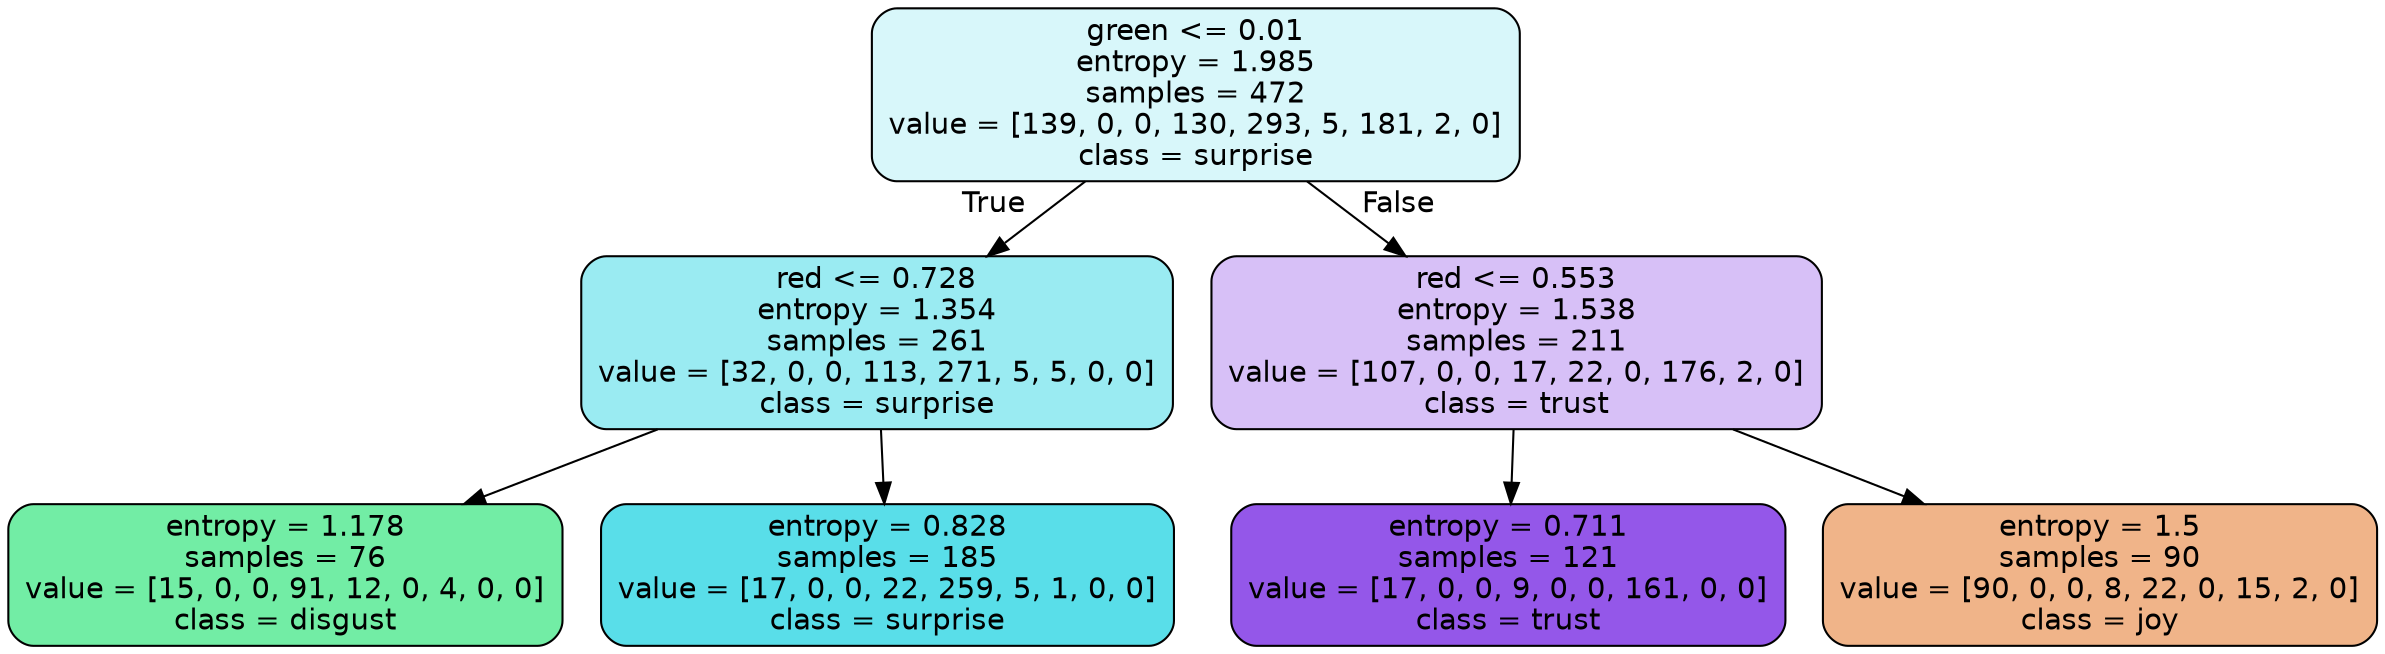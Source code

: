 digraph Tree {
node [shape=box, style="filled, rounded", color="black", fontname=helvetica] ;
edge [fontname=helvetica] ;
0 [label="green <= 0.01\nentropy = 1.985\nsamples = 472\nvalue = [139, 0, 0, 130, 293, 5, 181, 2, 0]\nclass = surprise", fillcolor="#39d7e532"] ;
1 [label="red <= 0.728\nentropy = 1.354\nsamples = 261\nvalue = [32, 0, 0, 113, 271, 5, 5, 0, 0]\nclass = surprise", fillcolor="#39d7e581"] ;
0 -> 1 [labeldistance=2.5, labelangle=45, headlabel="True"] ;
2 [label="entropy = 1.178\nsamples = 76\nvalue = [15, 0, 0, 91, 12, 0, 4, 0, 0]\nclass = disgust", fillcolor="#39e581b5"] ;
1 -> 2 ;
3 [label="entropy = 0.828\nsamples = 185\nvalue = [17, 0, 0, 22, 259, 5, 1, 0, 0]\nclass = surprise", fillcolor="#39d7e5d6"] ;
1 -> 3 ;
4 [label="red <= 0.553\nentropy = 1.538\nsamples = 211\nvalue = [107, 0, 0, 17, 22, 0, 176, 2, 0]\nclass = trust", fillcolor="#8139e551"] ;
0 -> 4 [labeldistance=2.5, labelangle=-45, headlabel="False"] ;
5 [label="entropy = 0.711\nsamples = 121\nvalue = [17, 0, 0, 9, 0, 0, 161, 0, 0]\nclass = trust", fillcolor="#8139e5d8"] ;
4 -> 5 ;
6 [label="entropy = 1.5\nsamples = 90\nvalue = [90, 0, 0, 8, 22, 0, 15, 2, 0]\nclass = joy", fillcolor="#e5813997"] ;
4 -> 6 ;
}